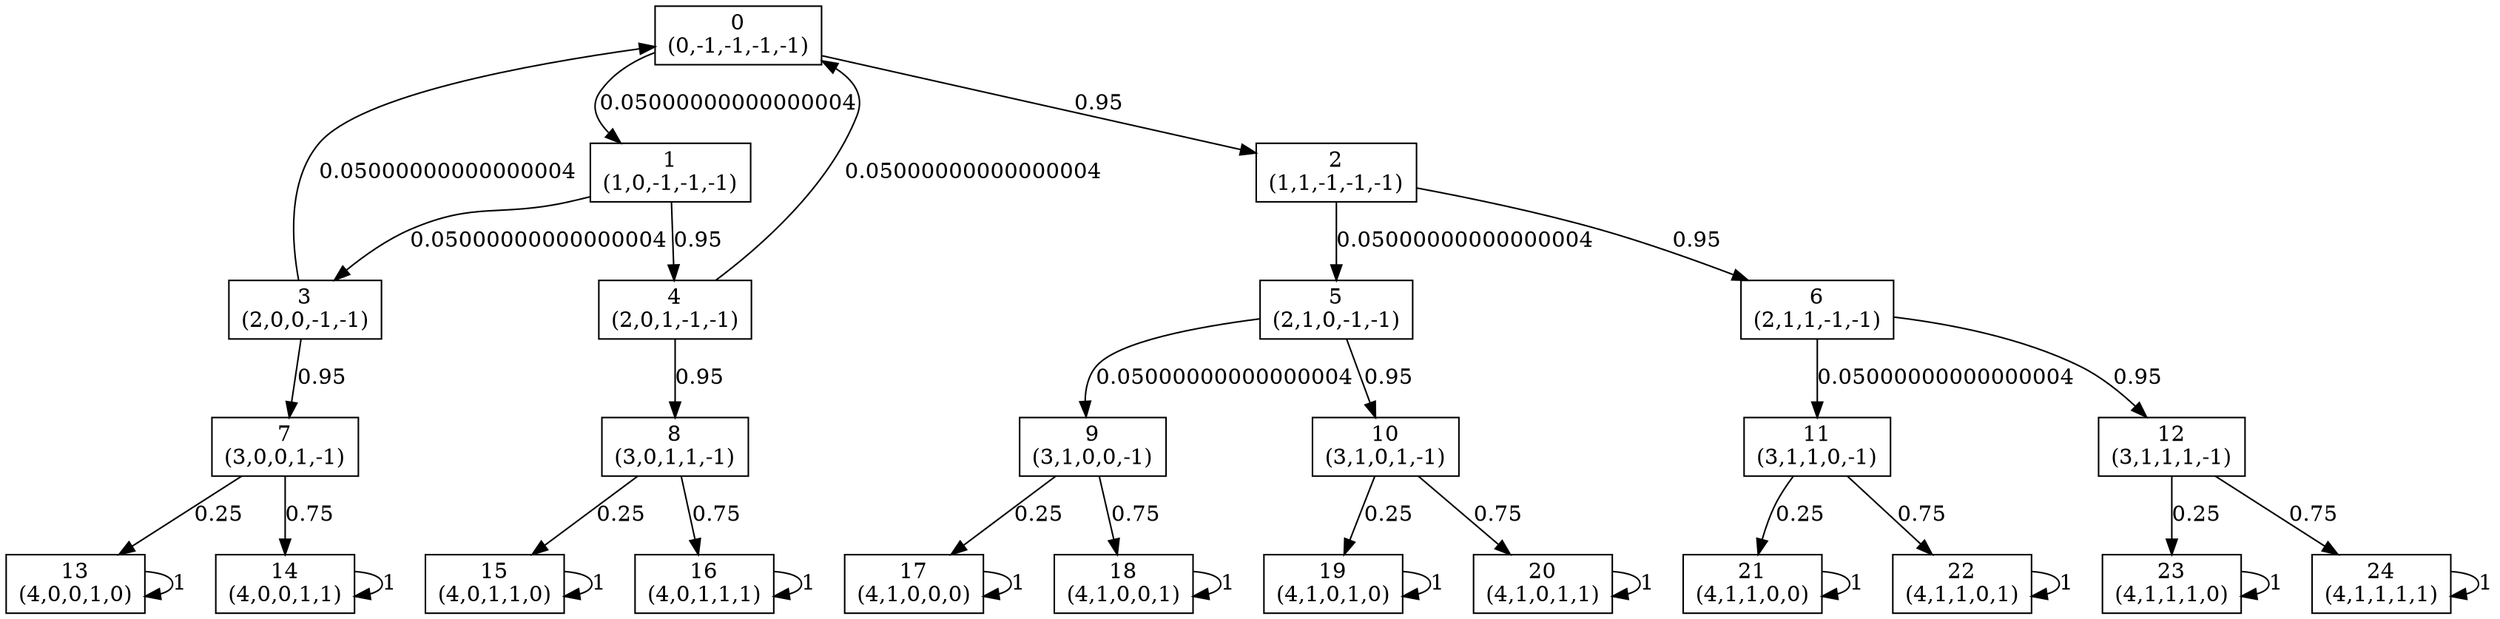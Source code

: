 digraph P {
node [shape=box];
0 -> 1 [ label="0.05000000000000004" ];
0 -> 2 [ label="0.95" ];
1 -> 3 [ label="0.05000000000000004" ];
1 -> 4 [ label="0.95" ];
2 -> 5 [ label="0.05000000000000004" ];
2 -> 6 [ label="0.95" ];
3 -> 0 [ label="0.05000000000000004" ];
3 -> 7 [ label="0.95" ];
4 -> 0 [ label="0.05000000000000004" ];
4 -> 8 [ label="0.95" ];
5 -> 9 [ label="0.05000000000000004" ];
5 -> 10 [ label="0.95" ];
6 -> 11 [ label="0.05000000000000004" ];
6 -> 12 [ label="0.95" ];
7 -> 13 [ label="0.25" ];
7 -> 14 [ label="0.75" ];
8 -> 15 [ label="0.25" ];
8 -> 16 [ label="0.75" ];
9 -> 17 [ label="0.25" ];
9 -> 18 [ label="0.75" ];
10 -> 19 [ label="0.25" ];
10 -> 20 [ label="0.75" ];
11 -> 21 [ label="0.25" ];
11 -> 22 [ label="0.75" ];
12 -> 23 [ label="0.25" ];
12 -> 24 [ label="0.75" ];
13 -> 13 [ label="1" ];
14 -> 14 [ label="1" ];
15 -> 15 [ label="1" ];
16 -> 16 [ label="1" ];
17 -> 17 [ label="1" ];
18 -> 18 [ label="1" ];
19 -> 19 [ label="1" ];
20 -> 20 [ label="1" ];
21 -> 21 [ label="1" ];
22 -> 22 [ label="1" ];
23 -> 23 [ label="1" ];
24 -> 24 [ label="1" ];
0 [label="0\n(0,-1,-1,-1,-1)"];
1 [label="1\n(1,0,-1,-1,-1)"];
2 [label="2\n(1,1,-1,-1,-1)"];
3 [label="3\n(2,0,0,-1,-1)"];
4 [label="4\n(2,0,1,-1,-1)"];
5 [label="5\n(2,1,0,-1,-1)"];
6 [label="6\n(2,1,1,-1,-1)"];
7 [label="7\n(3,0,0,1,-1)"];
8 [label="8\n(3,0,1,1,-1)"];
9 [label="9\n(3,1,0,0,-1)"];
10 [label="10\n(3,1,0,1,-1)"];
11 [label="11\n(3,1,1,0,-1)"];
12 [label="12\n(3,1,1,1,-1)"];
13 [label="13\n(4,0,0,1,0)"];
14 [label="14\n(4,0,0,1,1)"];
15 [label="15\n(4,0,1,1,0)"];
16 [label="16\n(4,0,1,1,1)"];
17 [label="17\n(4,1,0,0,0)"];
18 [label="18\n(4,1,0,0,1)"];
19 [label="19\n(4,1,0,1,0)"];
20 [label="20\n(4,1,0,1,1)"];
21 [label="21\n(4,1,1,0,0)"];
22 [label="22\n(4,1,1,0,1)"];
23 [label="23\n(4,1,1,1,0)"];
24 [label="24\n(4,1,1,1,1)"];
}
